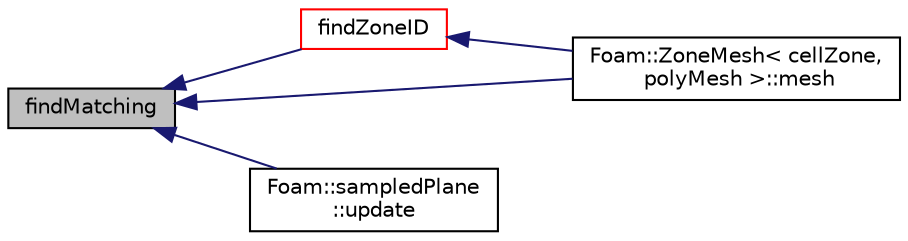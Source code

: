 digraph "findMatching"
{
  bgcolor="transparent";
  edge [fontname="Helvetica",fontsize="10",labelfontname="Helvetica",labelfontsize="10"];
  node [fontname="Helvetica",fontsize="10",shape=record];
  rankdir="LR";
  Node1 [label="findMatching",height=0.2,width=0.4,color="black", fillcolor="grey75", style="filled", fontcolor="black"];
  Node1 -> Node2 [dir="back",color="midnightblue",fontsize="10",style="solid",fontname="Helvetica"];
  Node2 [label="findZoneID",height=0.2,width=0.4,color="red",URL="$a03016.html#a09614eb35eb88968e053707fde62f274",tooltip="Find zone index given a name. "];
  Node2 -> Node3 [dir="back",color="midnightblue",fontsize="10",style="solid",fontname="Helvetica"];
  Node3 [label="Foam::ZoneMesh\< cellZone,\l polyMesh \>::mesh",height=0.2,width=0.4,color="black",URL="$a03016.html#ae460ec8e376e9a02e0188e99cf1cdcd7",tooltip="Return the mesh reference. "];
  Node1 -> Node3 [dir="back",color="midnightblue",fontsize="10",style="solid",fontname="Helvetica"];
  Node1 -> Node4 [dir="back",color="midnightblue",fontsize="10",style="solid",fontname="Helvetica"];
  Node4 [label="Foam::sampledPlane\l::update",height=0.2,width=0.4,color="black",URL="$a02304.html#aa2aac016e2bf7b5bd2b271786c2791aa",tooltip="Update the surface as required. "];
}
